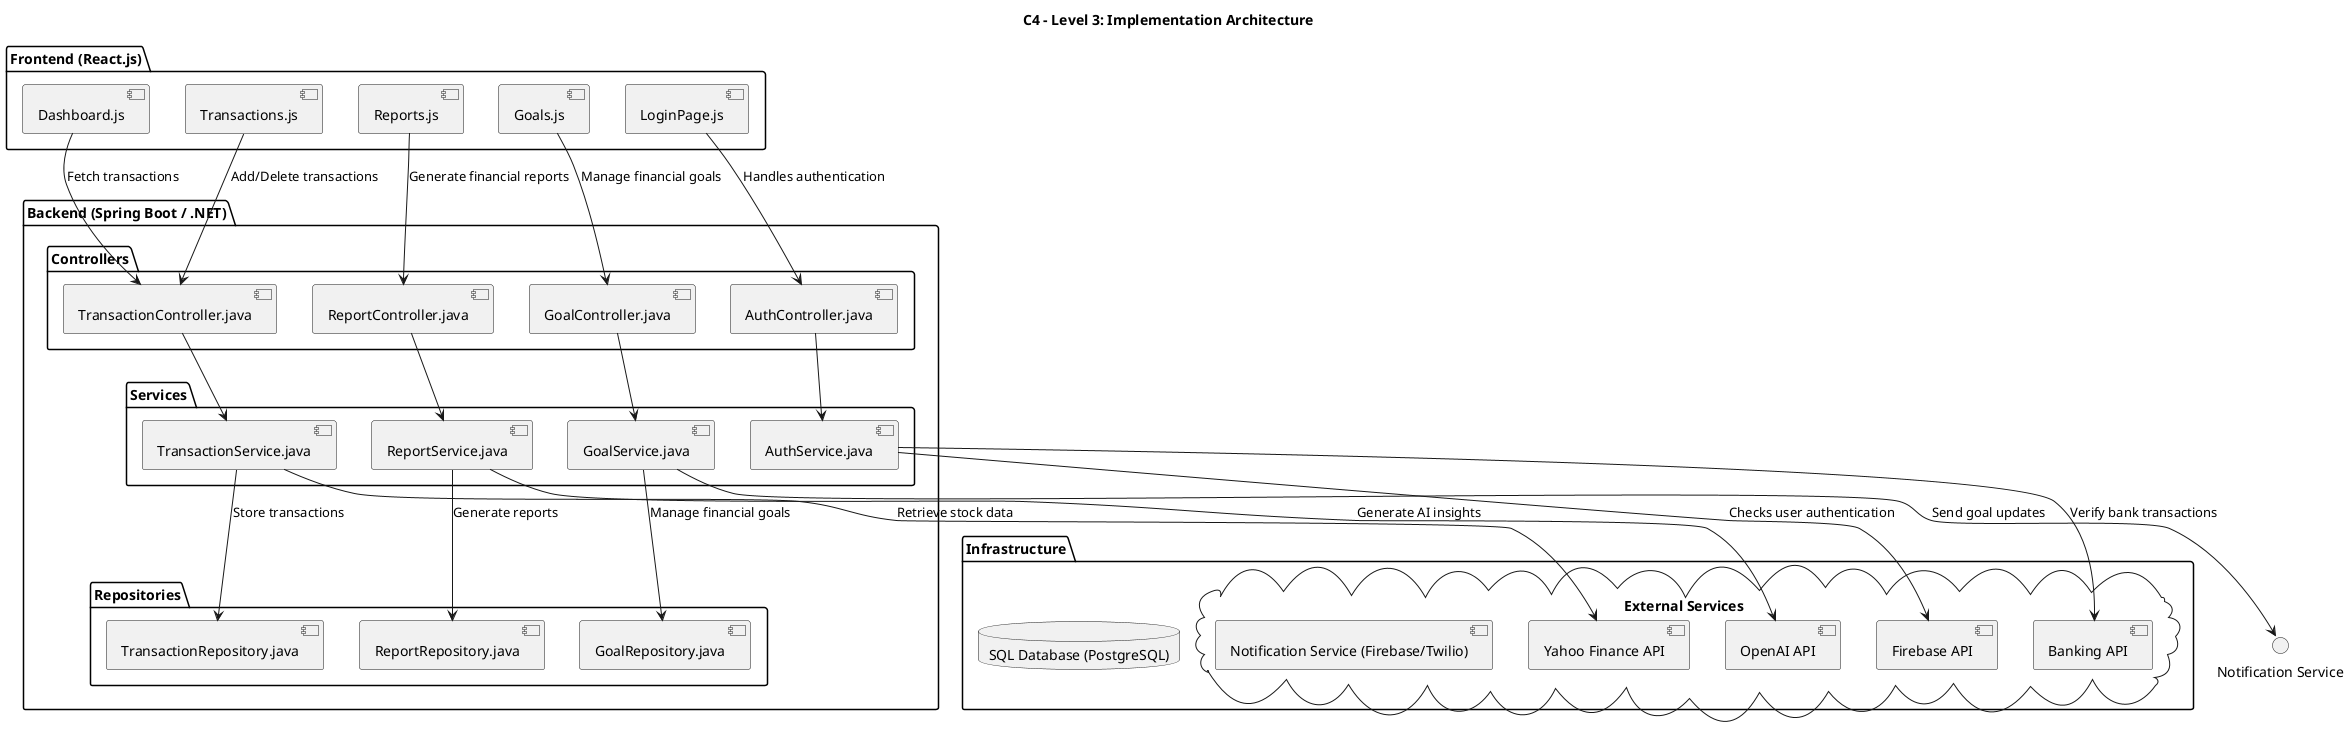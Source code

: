@startuml
title C4 - Level 3: Implementation Architecture

package "Frontend (React.js)" {
    component "LoginPage.js"
    component "Dashboard.js"
    component "Transactions.js"
    component "Reports.js"
    component "Goals.js"
}

package "Backend (Spring Boot / .NET)" {
    package "Controllers" {
        component "AuthController.java"
        component "TransactionController.java"
        component "ReportController.java"
        component "GoalController.java"
    }

    package "Services" {
        component "AuthService.java"
        component "TransactionService.java"
        component "ReportService.java"
        component "GoalService.java"
    }

    package "Repositories" {
        component "TransactionRepository.java"
        component "ReportRepository.java"
        component "GoalRepository.java"
    }
}

package "Infrastructure" {
    database "SQL Database (PostgreSQL)" as DB
    cloud "External Services" {
        component "Firebase API"
        component "Yahoo Finance API"
        component "OpenAI API"
        component "Banking API"
        component "Notification Service (Firebase/Twilio)"
    }
}

' Connections
"LoginPage.js" --> "AuthController.java" : "Handles authentication"
"Dashboard.js" --> "TransactionController.java" : "Fetch transactions"
"Transactions.js" --> "TransactionController.java" : "Add/Delete transactions"
"Reports.js" --> "ReportController.java" : "Generate financial reports"
"Goals.js" --> "GoalController.java" : "Manage financial goals"

"AuthController.java" --> "AuthService.java"
"TransactionController.java" --> "TransactionService.java"
"ReportController.java" --> "ReportService.java"
"GoalController.java" --> "GoalService.java"

"TransactionService.java" --> "TransactionRepository.java" : "Store transactions"
"ReportService.java" --> "ReportRepository.java" : "Generate reports"
"GoalService.java" --> "GoalRepository.java" : "Manage financial goals"

"TransactionService.java" --> "Yahoo Finance API" : "Retrieve stock data"
"ReportService.java" --> "OpenAI API" : "Generate AI insights"
"AuthService.java" --> "Banking API" : "Verify bank transactions"
"AuthService.java" --> "Firebase API" : Checks user authentication
"GoalService.java" --> "Notification Service" : "Send goal updates"

@enduml